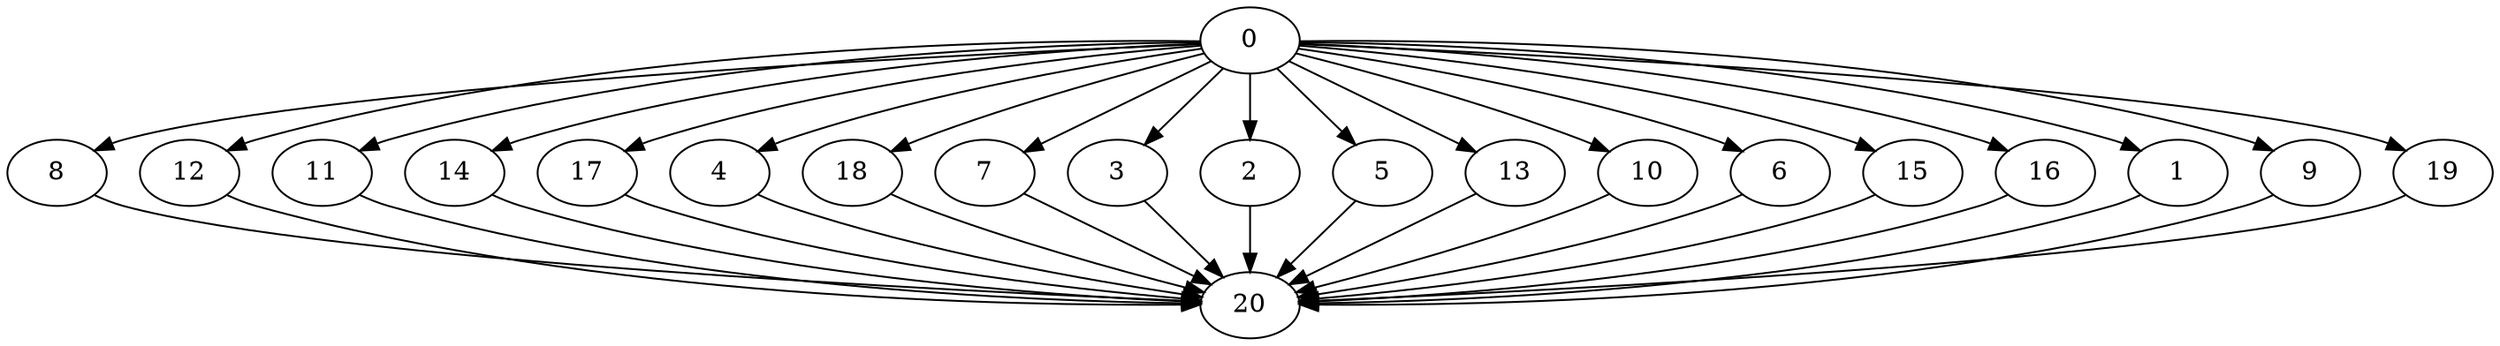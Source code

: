 digraph "Fork_Join_Nodes_21_CCR_1.02_WeightType_Random_Heterogeneous-4-2-strong" {
0 [Weight=8];
8 [Weight=20];
12 [Weight=20];
11 [Weight=16];
14 [Weight=16];
17 [Weight=16];
4 [Weight=20];
18 [Weight=16];
7 [Weight=16];
3 [Weight=12];
2 [Weight=14];
5 [Weight=10];
13 [Weight=16];
10 [Weight=6];
6 [Weight=8];
15 [Weight=6];
16 [Weight=10];
1 [Weight=4];
9 [Weight=8];
19 [Weight=6];
20 [Weight=18];
0 -> 8 [Weight=6];
2 -> 20 [Weight=7];
4 -> 20 [Weight=4];
0 -> 19 [Weight=7];
9 -> 20 [Weight=2];
0 -> 12 [Weight=9];
7 -> 20 [Weight=7];
18 -> 20 [Weight=8];
10 -> 20 [Weight=9];
5 -> 20 [Weight=10];
0 -> 1 [Weight=9];
17 -> 20 [Weight=10];
0 -> 10 [Weight=7];
0 -> 2 [Weight=9];
13 -> 20 [Weight=4];
0 -> 13 [Weight=10];
0 -> 9 [Weight=6];
0 -> 7 [Weight=2];
12 -> 20 [Weight=7];
19 -> 20 [Weight=4];
0 -> 16 [Weight=8];
0 -> 17 [Weight=10];
0 -> 18 [Weight=10];
0 -> 14 [Weight=7];
8 -> 20 [Weight=8];
1 -> 20 [Weight=7];
0 -> 6 [Weight=5];
16 -> 20 [Weight=2];
0 -> 5 [Weight=4];
15 -> 20 [Weight=6];
14 -> 20 [Weight=10];
0 -> 15 [Weight=6];
0 -> 4 [Weight=10];
11 -> 20 [Weight=10];
6 -> 20 [Weight=5];
3 -> 20 [Weight=10];
0 -> 11 [Weight=7];
0 -> 3 [Weight=10];
}
